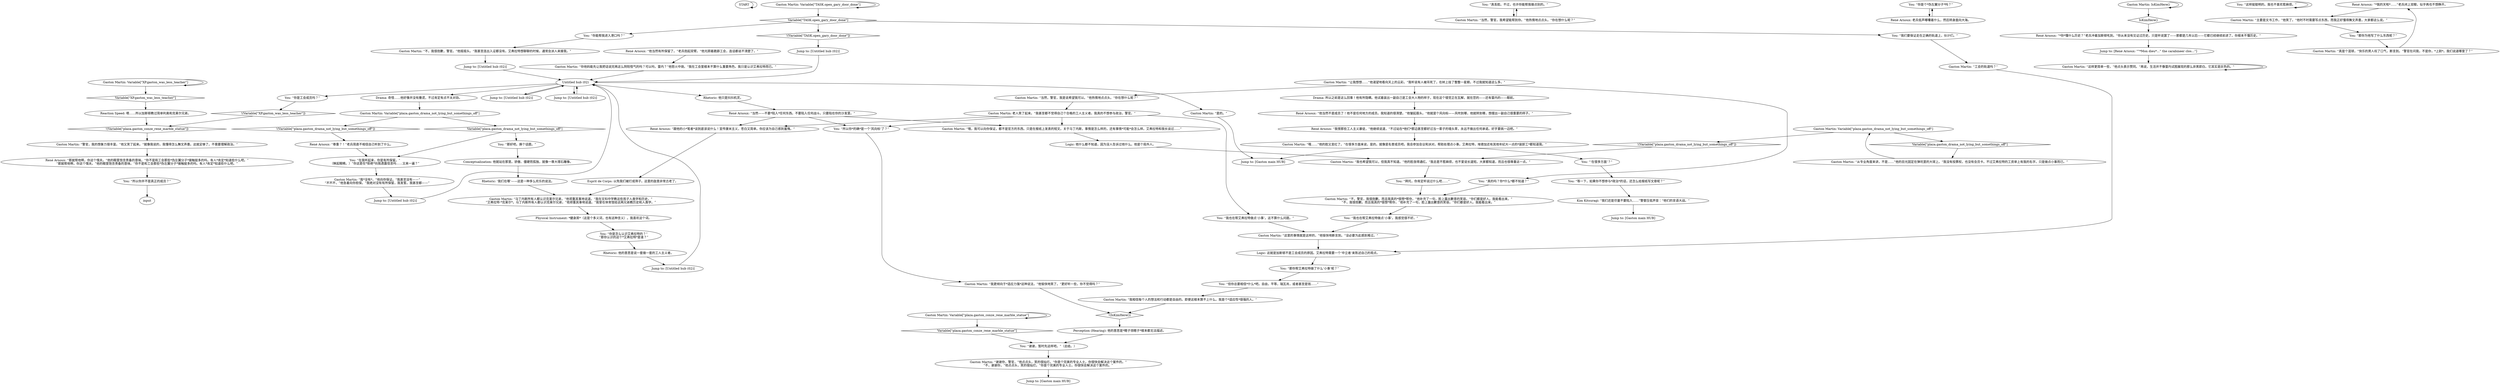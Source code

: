 # PLAZA / GASTON CASE
# The Case
# ==================================================
digraph G {
	  0 [label="START"];
	  1 [label="input"];
	  2 [label="Gaston Martin: “从专业角度来讲，不是……”他的目光固定在弹坑里的大球上。“我没有投票权，也没有会员卡。不过艾弗拉特的工资单上有我的名字。只是做点小事而已。”"];
	  3 [label="Drama: 所以之前是这么回事！他有所隐瞒。他试着装出一副自己是工会大人物的样子，现在这个错觉正在瓦解，就在您的——还有雷内的——眼前。"];
	  4 [label="You: “真丢脸。不过，也许你能帮我做点别的。”"];
	  5 [label="Jump to: [Gaston main HUB]"];
	  6 [label="You: “所以你并不是真正的成员？”"];
	  7 [label="Rhetoric: 他的意思是说一套做一套的工人主义者。"];
	  8 [label="Gaston Martin: “马丁内斯所有人都认识克莱尔兄弟，”他郑重其事地说道。“我在文科中学教这些孩子人类学和历史。”\n“艾弗拉特·*克莱尔*。马丁内斯所有人都认识克莱尔兄弟，”他郑重其事地说道。“我曾在体育馆给这两兄弟教历史和人类学。”"];
	  9 [label="Jump to: [Untitled hub (02)]"];
	  10 [label="You: “你是个*伪左翼分子*吗？”"];
	  11 [label="Conceptualization: 他就站在那里。骄傲、僵硬而孤独，就像一尊大理石雕像。"];
	  12 [label="Gaston Martin: “当然，警官，我希望能帮到你。”他热情地点点头。“你在想什么呢？”"];
	  13 [label="Gaston Martin: “当然，警官，我是说希望我可以。”他热情地点点头。“你在想什么呢？”"];
	  14 [label="You: “拜托，你肯定听说过什么吧……”"];
	  15 [label="Drama: 奇怪……他好像并没有撒谎，不过肯定有点不太对劲。"];
	  16 [label="You: “那你帮艾弗拉特做了什么‘小事’呢？”"];
	  17 [label="Gaston Martin: Variable[\"TASK.open_gary_door_done\"]"];
	  18 [label="Variable[\"TASK.open_gary_door_done\"]", shape=diamond];
	  19 [label="!(Variable[\"TASK.open_gary_door_done\"])", shape=diamond];
	  20 [label="You: “我也在帮艾弗拉特做点‘小事’。我感觉很不好。”"];
	  21 [label="René Arnoux: “那就帮他啊，你这个懦夫。”他的眼里饱含责备的意味。“你不是和工会那些*伪左翼分子*接触挺多的吗。有人*肯定*知道些什么吧。”\n“那就帮他啊，你这个懦夫。”他的眼里饱含责备的意味。“你不是和工会那些*伪左翼分子*接触挺多的吗。有人*肯定*知道些什么吧。”"];
	  22 [label="Rhetoric: 他只是抖抖机灵。"];
	  23 [label="You: “你是怎么认识艾弗拉特的？”\n“那你认识的这个*艾弗拉特*是谁？”"];
	  24 [label="Gaston Martin: Variable[\"XP.gaston_was_leos_teacher\"]"];
	  25 [label="Variable[\"XP.gaston_was_leos_teacher\"]", shape=diamond];
	  26 [label="!(Variable[\"XP.gaston_was_leos_teacher\"])", shape=diamond];
	  27 [label="Gaston Martin: “哦……”他的脸又变红了。“在很多方面来说，是的。就像是名誉成员吧。我会参加会议和派对。帮助处理点小事。艾弗拉特，埃德加还有其他年纪大一点的*装卸工*都知道我。”"];
	  28 [label="Jump to: [Untitled hub (02)]"];
	  29 [label="You: “你能帮我进入港口吗？”"];
	  30 [label="You: “我也在帮艾弗拉特做点‘小事’。这不算什么问题。”"];
	  31 [label="You: “等一下，如果你不想参与*政治*的话，还怎么给报纸写文章呢？”"];
	  32 [label="Gaston Martin: “是的。”"];
	  33 [label="You: “谢谢，暂时先这样吧。”（总结。）"];
	  34 [label="Gaston Martin: IsKimHere()"];
	  35 [label="IsKimHere()", shape=diamond];
	  36 [label="!(IsKimHere())", shape=diamond];
	  37 [label="Jump to: [René Arnoux: \"\"*Mon dieu*...\" the carabineer clos...\"]"];
	  38 [label="René Arnoux: 老兵低声嘟囔着什么，然后转身面向大海。"];
	  39 [label="Gaston Martin: 老人笑了起来。“我甚至都不觉得自己个合格的工人主义者。我真的不想参与政治，警官。”"];
	  40 [label="Jump to: [Gaston main HUB]"];
	  41 [label="Esprit de Corps: 以免我们被打成筛子。这里的敌意非常古老了。"];
	  42 [label="Logic: 这就是加斯顿不是工会成员的原因。艾弗拉特需要一个‘中立者’来陈述自己的观点。"];
	  43 [label="Jump to: [Untitled hub (02)]"];
	  44 [label="Gaston Martin: “我也希望我可以，但我真不知道。”他的脸涨得通红。“我总是不惹麻烦，也不爱说长道短。大家都知道，而且也很尊重这一点。”"];
	  45 [label="René Arnoux: “他当然不是成员了！他不是任何地方的成员。我知道的很清楚。”他皱起眉头。“他就是个风向标——风吹到哪，他就转到哪，想摆出一副自己很重要的样子。”"];
	  46 [label="Logic: 他什么都不知道，因为没人告诉过他什么。他是个局外人。"];
	  47 [label="René Arnoux: “跟他的小*笔者*谈到底该说什么！宣传康米主义，苍白又简单。你应该为自己感到羞愧。”"];
	  48 [label="You: “这样挺聪明的。我也不喜欢惹麻烦。”"];
	  49 [label="Gaston Martin: “这样更简单一些，”他点头表示赞同。“再说，生活并不像雷内试图展现的那么非黑即白。它其实是灰色的。”"];
	  50 [label="René Arnoux: “*我的天啦*……”老兵闭上双眼，似乎再也不想睁开。"];
	  51 [label="Rhetoric: ‘我们在哪’——这是一种多么欢乐的说法。"];
	  52 [label="Gaston Martin: Variable[\"plaza.gaston_conze_rene_marble_statue\"]"];
	  53 [label="Variable[\"plaza.gaston_conze_rene_marble_statue\"]", shape=diamond];
	  54 [label="!(Variable[\"plaza.gaston_conze_rene_marble_statue\"])", shape=diamond];
	  55 [label="René Arnoux: “*你*懂什么历史？”老兵冲着加斯顿吼到。“你从来没有见证过历史。只是听说罢了——那都是几年以后——它都已经继续前进了。你根本不懂历史。”"];
	  56 [label="Kim Kitsuragi: “我们还是尽量不要陷入……”警督压低声音：“他们的言语大战。”"];
	  57 [label="Gaston Martin: “警官，我的想象力很丰富。”他又笑了起来。“就像我说的，我懂得怎么舞文弄墨。这就足够了。不需要理解政治。”"];
	  58 [label="Perception (Hearing): 他的意思是*瞎子领瞎子*根本都无法描述。"];
	  59 [label="Gaston Martin: “真是个混球，”快乐的男人叹了口气，断言到。“警官在问我，不是你，*上尉*。我们说道哪里了？”"];
	  60 [label="Gaston Martin: “哦，我可以向你保证，都不是官方的东西。只是在报纸上发表的短文。关于马丁内斯，事情是怎么样的，还有事情*可能*会怎么样。艾弗拉特和我长谈过……”"];
	  61 [label="You: “但你总要相信*什么*吧。自由，平等，瑞瓦肖，或者甚至是钱……”"];
	  62 [label="Gaston Martin: “主要是文书工作，”他笑了。“他时不时需要写点东西，而我正好懂得舞文弄墨，大家都这么说。”"];
	  63 [label="Jump to: [Untitled hub (02)]"];
	  64 [label="René Arnoux: “他当然有所保留了。”老兵抱起双臂。“他光顾着跪舔工会，连话都说不清楚了。”"];
	  65 [label="You: “那好吧。换个话题。”"];
	  66 [label="René Arnoux: “当然——不要*陷入*任何东西。不要陷入任何战斗。只要陷在你的沙发里。”"];
	  67 [label="Physical Instrument: *健身房*（这是个多义词，也有这种含义）。我喜欢这个词。"];
	  68 [label="Jump to: [Untitled hub (02)]"];
	  69 [label="Reaction Speed: 嗯……所以加斯顿教过简单利奥和克莱尔兄弟。"];
	  70 [label="You: “我们要保证走在正确的轨道上，伙计们。”"];
	  71 [label="Gaston Martin: “工会的轨道吗？”"];
	  72 [label="You: “真的吗？你*什么*都不知道？”"];
	  73 [label="You: “‘在很多方面’？”"];
	  74 [label="Jump to: [Gaston main HUB]"];
	  75 [label="Gaston Martin: “不，警官，我很抱歉。而且我真的*很想*帮你，”他补充了一句，脸上露出歉意的笑容。“你们都是好人。我能看出来。”\n“不，我很抱歉。而且我真的*很想*帮你，”他补充了一句，脸上露出歉意的笑容。“你们都是好人。我能看出来。”"];
	  76 [label="You: “你是工会成员吗？”"];
	  77 [label="You: “那你为他写了什么东西呢？”"];
	  78 [label="Gaston Martin: “我相信每个人的想法和行动都是自由的。即便这根本算不上什么。我是个*适应性*很强的人。”"];
	  79 [label="Gaston Martin: “我*没有*，”他向你保证。“我甚至没有——”\n“不不不，”他急着向你担保。“我绝对没有有所保留，我发誓。我甚至都——”"];
	  80 [label="Gaston Martin: “谢谢你，警官，”他点点头，笑的很灿烂。“你是个完美的专业人士。你很快会解决这个案件的。”\n“不，谢谢你，”他点点头，笑的很灿烂。“你是个完美的专业人士。你很快会解决这个案件的。”"];
	  81 [label="Jump to: [Untitled hub (02)]"];
	  82 [label="Untitled hub (02)"];
	  83 [label="Gaston Martin: Variable[\"plaza.gaston_drama_not_lying_but_somethings_off\"]"];
	  84 [label="Variable[\"plaza.gaston_drama_not_lying_but_somethings_off\"]", shape=diamond];
	  85 [label="!(Variable[\"plaza.gaston_drama_not_lying_but_somethings_off\"])", shape=diamond];
	  86 [label="You: “所以你*的确*是一个‘风向标’了？”"];
	  87 [label="You: “在我听起来，你是有所保留。”\n（眯起眼睛。）“你这是在*拒绝*向我透露信息吗……又来一遍？”"];
	  88 [label="Gaston Martin: “你他妈能先让我把话说完再这么阴阳怪气的吗？可以吗，雷内？”他怒火中烧。“我在工会里根本不算什么重要角色。我只是认识艾弗拉特而已。”"];
	  89 [label="Gaston Martin: Variable[\"plaza.gaston_drama_not_lying_but_somethings_off\"]"];
	  90 [label="Variable[\"plaza.gaston_drama_not_lying_but_somethings_off\"]", shape=diamond];
	  91 [label="!(Variable[\"plaza.gaston_drama_not_lying_but_somethings_off\"])", shape=diamond];
	  92 [label="René Arnoux: “尊重？！”老兵简直不相信自己听到了什么。"];
	  93 [label="René Arnoux: “我恨那些工人主义暴徒，”他继续说道，“不过站在*他们*那边甚至都好过当一辈子的墙头草，永远不做出任何承诺。好歹要挑一边吧。”"];
	  94 [label="Gaston Martin: “这里的事情就是这样的，”他愉快地断言到。“没必要为此感到难过。”"];
	  95 [label="Gaston Martin: “不，我很抱歉，警官。”他摇摇头。“我甚至连出入证都没有。艾弗拉特想聊聊的时候，通常会派人来接我。”"];
	  96 [label="Gaston Martin: “我更倾向于*适应力强*这种说法，”他愉快地笑了。“更好听一些，你不觉得吗？”"];
	  97 [label="Gaston Martin: “让我想想……”他渴望地看向天上的云彩。“我听说有人被吊死了，在树上挂了整整一星期，不过我就知道这么多。”"];
	  0 -> 0
	  2 -> 89
	  3 -> 45
	  4 -> 12
	  6 -> 1
	  7 -> 43
	  8 -> 67
	  9 -> 82
	  10 -> 38
	  11 -> 51
	  12 -> 4
	  13 -> 39
	  14 -> 75
	  15 -> 83
	  16 -> 61
	  17 -> 17
	  17 -> 18
	  18 -> 19
	  18 -> 29
	  18 -> 70
	  19 -> 68
	  20 -> 94
	  21 -> 6
	  22 -> 66
	  23 -> 7
	  24 -> 24
	  24 -> 25
	  25 -> 69
	  26 -> 54
	  27 -> 73
	  27 -> 5
	  28 -> 82
	  29 -> 95
	  30 -> 94
	  31 -> 56
	  32 -> 5
	  33 -> 80
	  34 -> 34
	  34 -> 35
	  35 -> 55
	  36 -> 58
	  37 -> 49
	  38 -> 10
	  39 -> 86
	  39 -> 60
	  39 -> 30
	  39 -> 47
	  41 -> 8
	  42 -> 16
	  43 -> 82
	  44 -> 14
	  45 -> 93
	  46 -> 44
	  47 -> 41
	  48 -> 48
	  49 -> 49
	  50 -> 62
	  51 -> 8
	  52 -> 52
	  52 -> 53
	  53 -> 33
	  54 -> 57
	  55 -> 37
	  56 -> 40
	  57 -> 21
	  58 -> 33
	  59 -> 50
	  60 -> 46
	  61 -> 78
	  62 -> 77
	  63 -> 82
	  64 -> 88
	  65 -> 11
	  66 -> 60
	  66 -> 86
	  66 -> 47
	  67 -> 23
	  68 -> 82
	  69 -> 54
	  70 -> 71
	  71 -> 42
	  72 -> 75
	  73 -> 31
	  75 -> 20
	  76 -> 26
	  77 -> 59
	  78 -> 36
	  79 -> 63
	  80 -> 74
	  81 -> 82
	  82 -> 32
	  82 -> 9
	  82 -> 76
	  82 -> 15
	  82 -> 22
	  82 -> 28
	  83 -> 84
	  83 -> 85
	  84 -> 65
	  84 -> 87
	  85 -> 92
	  86 -> 96
	  87 -> 79
	  88 -> 82
	  89 -> 90
	  89 -> 91
	  90 -> 2
	  91 -> 44
	  92 -> 87
	  93 -> 27
	  94 -> 42
	  95 -> 81
	  96 -> 36
	  97 -> 72
	  97 -> 3
	  97 -> 13
}

